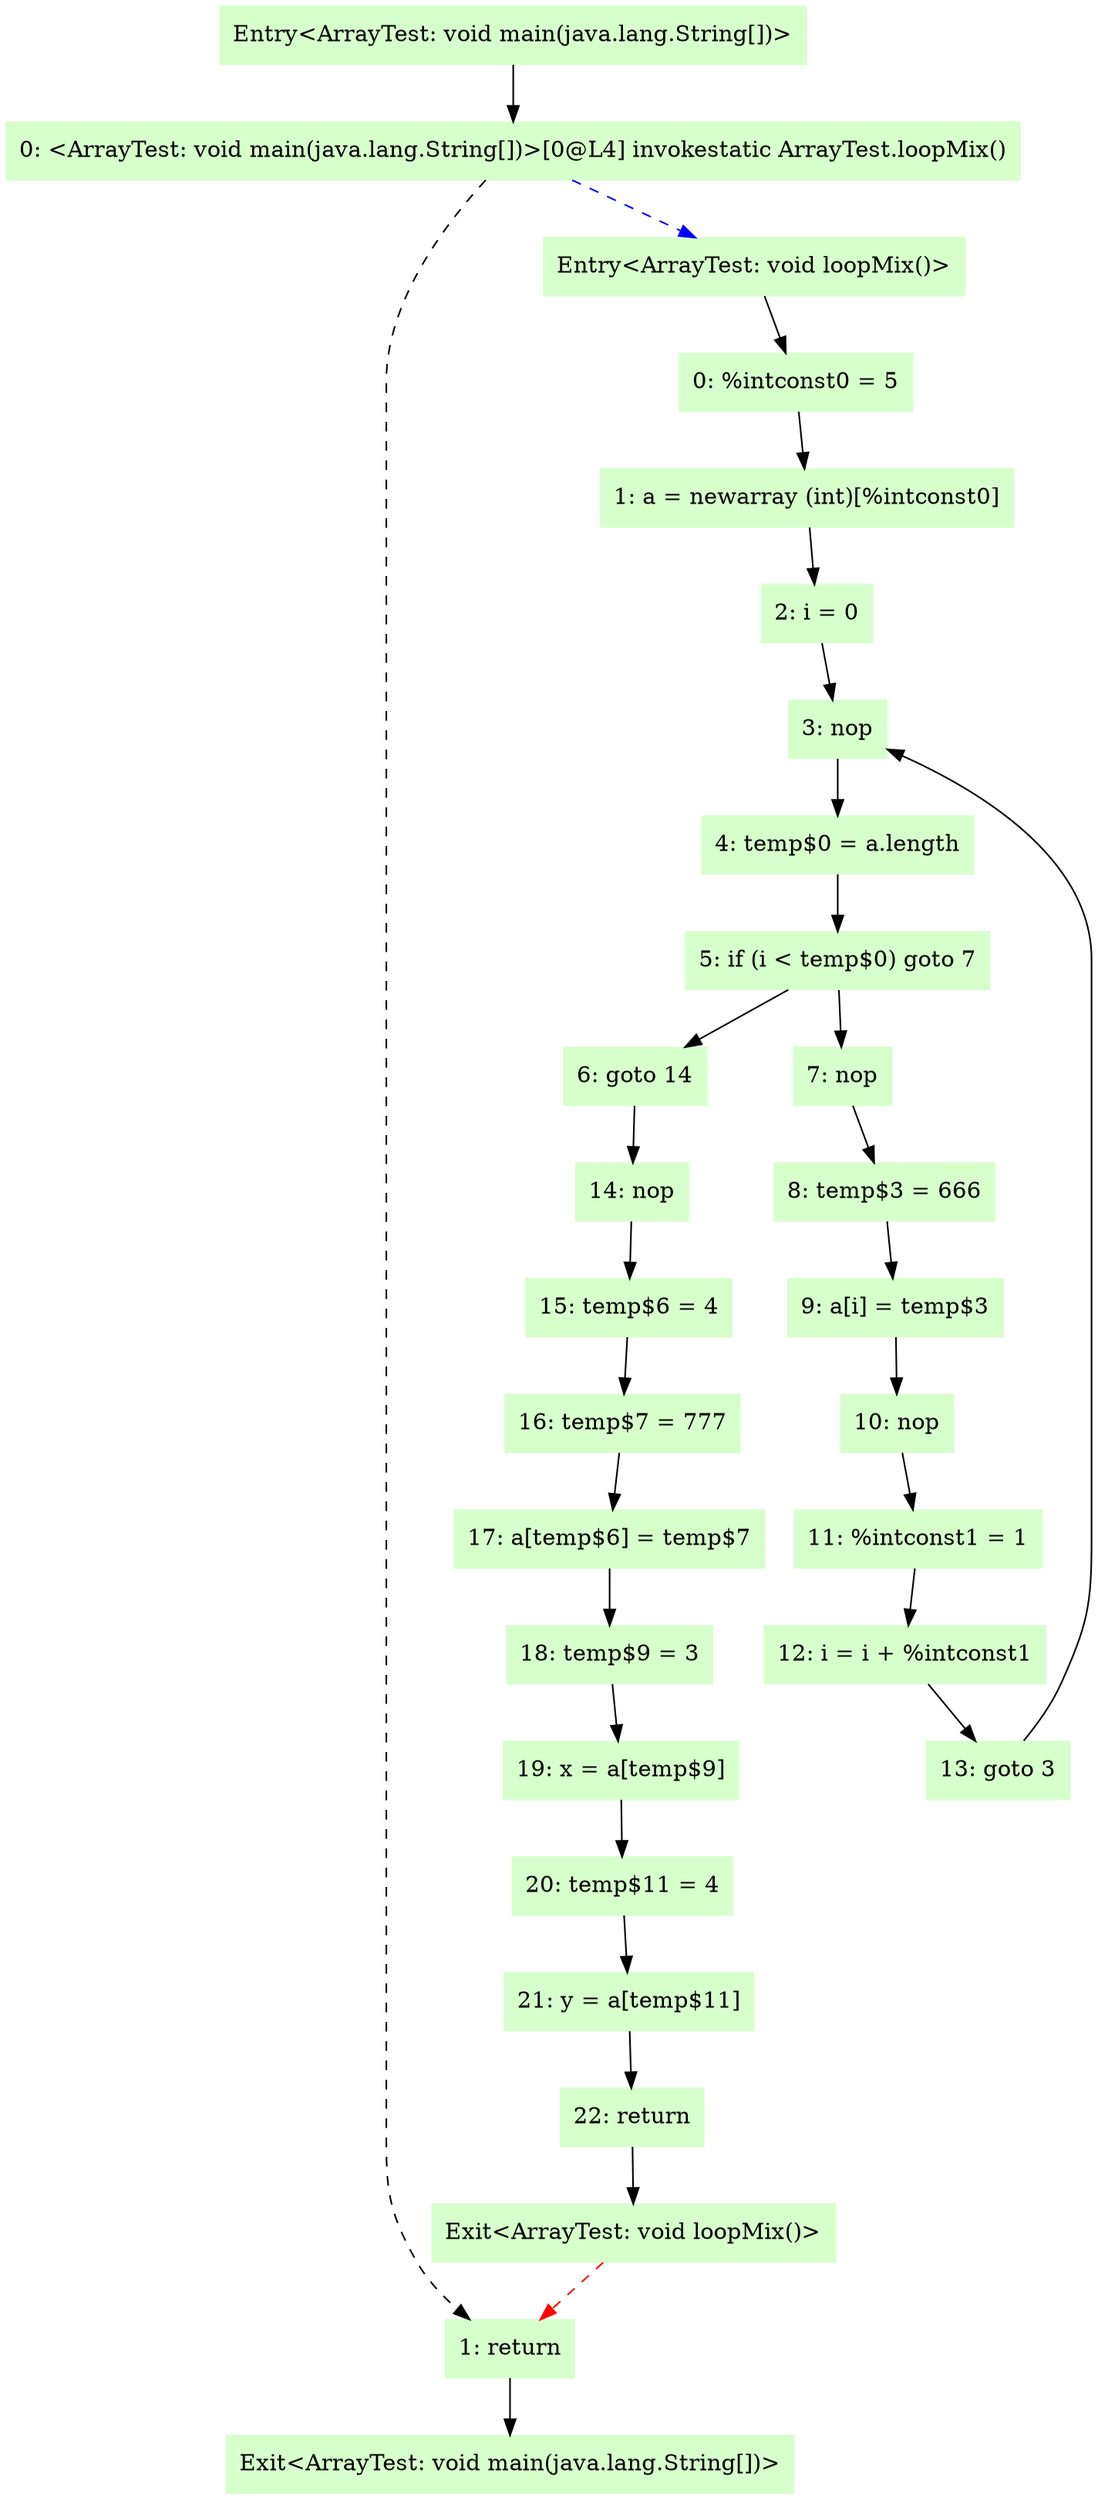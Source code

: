digraph G {
  node [shape=box,style=filled,color=".3 .2 1.0",];
  "Entry<ArrayTest: void main(java.lang.String[])>";
  "0: <ArrayTest: void main(java.lang.String[])>[0@L4] invokestatic ArrayTest.loopMix()";
  "1: return";
  "Exit<ArrayTest: void main(java.lang.String[])>";
  "Entry<ArrayTest: void loopMix()>";
  "0: %intconst0 = 5";
  "1: a = newarray (int)[%intconst0]";
  "2: i = 0";
  "3: nop";
  "4: temp$0 = a.length";
  "5: if (i < temp$0) goto 7";
  "6: goto 14";
  "7: nop";
  "8: temp$3 = 666";
  "9: a[i] = temp$3";
  "10: nop";
  "11: %intconst1 = 1";
  "12: i = i + %intconst1";
  "13: goto 3";
  "14: nop";
  "15: temp$6 = 4";
  "16: temp$7 = 777";
  "17: a[temp$6] = temp$7";
  "18: temp$9 = 3";
  "19: x = a[temp$9]";
  "20: temp$11 = 4";
  "21: y = a[temp$11]";
  "22: return";
  "Exit<ArrayTest: void loopMix()>";
  "Entry<ArrayTest: void main(java.lang.String[])>" -> "0: <ArrayTest: void main(java.lang.String[])>[0@L4] invokestatic ArrayTest.loopMix()" [];
  "0: <ArrayTest: void main(java.lang.String[])>[0@L4] invokestatic ArrayTest.loopMix()" -> "1: return" [style=dashed,];
  "0: <ArrayTest: void main(java.lang.String[])>[0@L4] invokestatic ArrayTest.loopMix()" -> "Entry<ArrayTest: void loopMix()>" [style=dashed,color=blue,];
  "1: return" -> "Exit<ArrayTest: void main(java.lang.String[])>" [];
  "Entry<ArrayTest: void loopMix()>" -> "0: %intconst0 = 5" [];
  "0: %intconst0 = 5" -> "1: a = newarray (int)[%intconst0]" [];
  "1: a = newarray (int)[%intconst0]" -> "2: i = 0" [];
  "2: i = 0" -> "3: nop" [];
  "3: nop" -> "4: temp$0 = a.length" [];
  "4: temp$0 = a.length" -> "5: if (i < temp$0) goto 7" [];
  "5: if (i < temp$0) goto 7" -> "7: nop" [];
  "5: if (i < temp$0) goto 7" -> "6: goto 14" [];
  "6: goto 14" -> "14: nop" [];
  "7: nop" -> "8: temp$3 = 666" [];
  "8: temp$3 = 666" -> "9: a[i] = temp$3" [];
  "9: a[i] = temp$3" -> "10: nop" [];
  "10: nop" -> "11: %intconst1 = 1" [];
  "11: %intconst1 = 1" -> "12: i = i + %intconst1" [];
  "12: i = i + %intconst1" -> "13: goto 3" [];
  "13: goto 3" -> "3: nop" [];
  "14: nop" -> "15: temp$6 = 4" [];
  "15: temp$6 = 4" -> "16: temp$7 = 777" [];
  "16: temp$7 = 777" -> "17: a[temp$6] = temp$7" [];
  "17: a[temp$6] = temp$7" -> "18: temp$9 = 3" [];
  "18: temp$9 = 3" -> "19: x = a[temp$9]" [];
  "19: x = a[temp$9]" -> "20: temp$11 = 4" [];
  "20: temp$11 = 4" -> "21: y = a[temp$11]" [];
  "21: y = a[temp$11]" -> "22: return" [];
  "22: return" -> "Exit<ArrayTest: void loopMix()>" [];
  "Exit<ArrayTest: void loopMix()>" -> "1: return" [style=dashed,color=red,];
}
